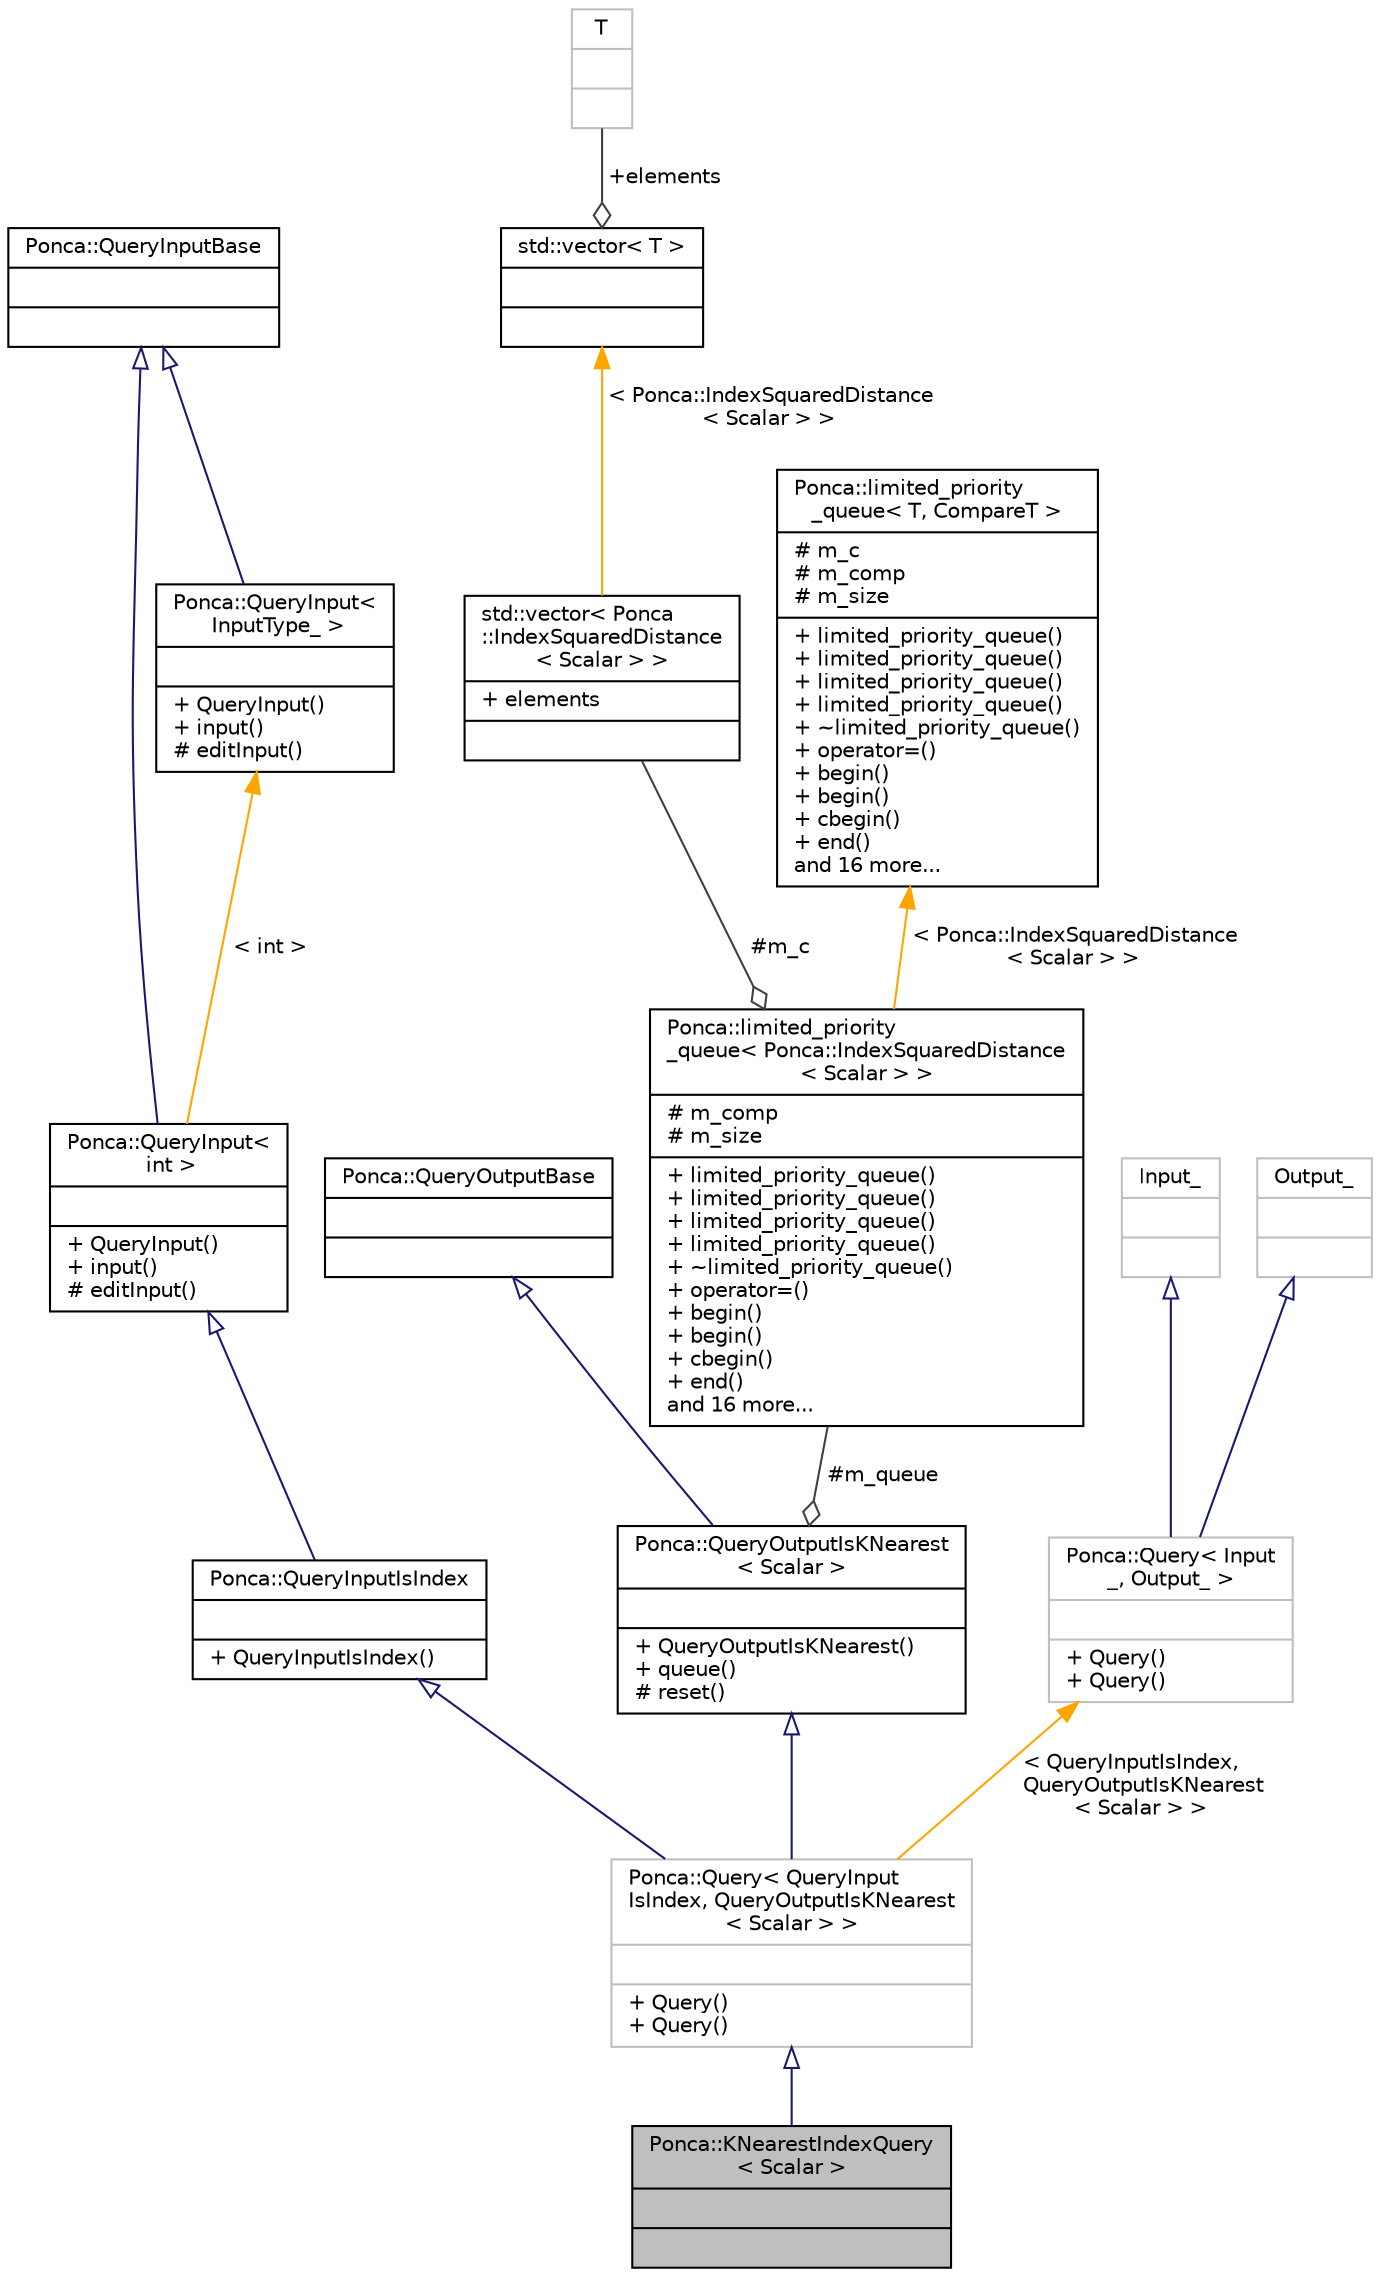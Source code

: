 digraph "Ponca::KNearestIndexQuery&lt; Scalar &gt;"
{
 // INTERACTIVE_SVG=YES
 // LATEX_PDF_SIZE
  bgcolor="transparent";
  edge [fontname="Helvetica",fontsize="10",labelfontname="Helvetica",labelfontsize="10"];
  node [fontname="Helvetica",fontsize="10",shape=record];
  Node1 [label="{Ponca::KNearestIndexQuery\l\< Scalar \>\n||}",height=0.2,width=0.4,color="black", fillcolor="grey75", style="filled", fontcolor="black",tooltip="Base Query class combining QueryInputIsIndex and QueryOutputIsKNearest."];
  Node2 -> Node1 [dir="back",color="midnightblue",fontsize="10",style="solid",arrowtail="onormal",fontname="Helvetica"];
  Node2 [label="{Ponca::Query\< QueryInput\lIsIndex, QueryOutputIsKNearest\l\< Scalar \> \>\n||+ Query()\l+ Query()\l}",height=0.2,width=0.4,color="grey75",URL="$group__spatialpartitioning.html",tooltip=" "];
  Node3 -> Node2 [dir="back",color="midnightblue",fontsize="10",style="solid",arrowtail="onormal",fontname="Helvetica"];
  Node3 [label="{Ponca::QueryInputIsIndex\n||+ QueryInputIsIndex()\l}",height=0.2,width=0.4,color="black",URL="$group__spatialpartitioning.html#structPonca_1_1QueryInputIsIndex",tooltip="Base class for queries storing points."];
  Node4 -> Node3 [dir="back",color="midnightblue",fontsize="10",style="solid",arrowtail="onormal",fontname="Helvetica"];
  Node4 [label="{Ponca::QueryInput\<\l int \>\n||+ QueryInput()\l+ input()\l# editInput()\l}",height=0.2,width=0.4,color="black",URL="$group__spatialpartitioning.html",tooltip=" "];
  Node5 -> Node4 [dir="back",color="midnightblue",fontsize="10",style="solid",arrowtail="onormal",fontname="Helvetica"];
  Node5 [label="{Ponca::QueryInputBase\n||}",height=0.2,width=0.4,color="black",URL="$group__spatialpartitioning.html#structPonca_1_1QueryInputBase",tooltip="Base class for queries input type."];
  Node6 -> Node4 [dir="back",color="orange",fontsize="10",style="solid",label=" \< int \>" ,fontname="Helvetica"];
  Node6 [label="{Ponca::QueryInput\<\l InputType_ \>\n||+ QueryInput()\l+ input()\l# editInput()\l}",height=0.2,width=0.4,color="black",URL="$group__spatialpartitioning.html#structPonca_1_1QueryInput",tooltip="Base class for typed queries input type."];
  Node5 -> Node6 [dir="back",color="midnightblue",fontsize="10",style="solid",arrowtail="onormal",fontname="Helvetica"];
  Node7 -> Node2 [dir="back",color="midnightblue",fontsize="10",style="solid",arrowtail="onormal",fontname="Helvetica"];
  Node7 [label="{Ponca::QueryOutputIsKNearest\l\< Scalar \>\n||+ QueryOutputIsKNearest()\l+ queue()\l# reset()\l}",height=0.2,width=0.4,color="black",URL="$group__spatialpartitioning.html#structPonca_1_1QueryOutputIsKNearest",tooltip="Base class for knearest queries."];
  Node8 -> Node7 [dir="back",color="midnightblue",fontsize="10",style="solid",arrowtail="onormal",fontname="Helvetica"];
  Node8 [label="{Ponca::QueryOutputBase\n||}",height=0.2,width=0.4,color="black",URL="$group__spatialpartitioning.html#structPonca_1_1QueryOutputBase",tooltip="Base class for queries output type."];
  Node9 -> Node7 [color="grey25",fontsize="10",style="solid",label=" #m_queue" ,arrowhead="odiamond",fontname="Helvetica"];
  Node9 [label="{Ponca::limited_priority\l_queue\< Ponca::IndexSquaredDistance\l\< Scalar \> \>\n|# m_comp\l# m_size\l|+ limited_priority_queue()\l+ limited_priority_queue()\l+ limited_priority_queue()\l+ limited_priority_queue()\l+ ~limited_priority_queue()\l+ operator=()\l+ begin()\l+ begin()\l+ cbegin()\l+ end()\land 16 more...\l}",height=0.2,width=0.4,color="black",URL="$group__common.html",tooltip=" "];
  Node10 -> Node9 [color="grey25",fontsize="10",style="solid",label=" #m_c" ,arrowhead="odiamond",fontname="Helvetica"];
  Node10 [label="{std::vector\< Ponca\l::IndexSquaredDistance\l\< Scalar \> \>\n|+ elements\l|}",height=0.2,width=0.4,color="black",tooltip=" "];
  Node11 -> Node10 [dir="back",color="orange",fontsize="10",style="solid",label=" \< Ponca::IndexSquaredDistance\l\< Scalar \> \>" ,fontname="Helvetica"];
  Node11 [label="{std::vector\< T \>\n||}",height=0.2,width=0.4,color="black",tooltip=" "];
  Node12 -> Node11 [color="grey25",fontsize="10",style="solid",label=" +elements" ,arrowhead="odiamond",fontname="Helvetica"];
  Node12 [label="{T\n||}",height=0.2,width=0.4,color="grey75",tooltip=" "];
  Node13 -> Node9 [dir="back",color="orange",fontsize="10",style="solid",label=" \< Ponca::IndexSquaredDistance\l\< Scalar \> \>" ,fontname="Helvetica"];
  Node13 [label="{Ponca::limited_priority\l_queue\< T, CompareT \>\n|# m_c\l# m_comp\l# m_size\l|+ limited_priority_queue()\l+ limited_priority_queue()\l+ limited_priority_queue()\l+ limited_priority_queue()\l+ ~limited_priority_queue()\l+ operator=()\l+ begin()\l+ begin()\l+ cbegin()\l+ end()\land 16 more...\l}",height=0.2,width=0.4,color="black",URL="$group__common.html#classPonca_1_1limited__priority__queue",tooltip="The limited_priority_queue class is similar to std::priority_queue but has a limited capacity and han..."];
  Node14 -> Node2 [dir="back",color="orange",fontsize="10",style="solid",label=" \< QueryInputIsIndex,\l QueryOutputIsKNearest\l\< Scalar \> \>" ,fontname="Helvetica"];
  Node14 [label="{Ponca::Query\< Input\l_, Output_ \>\n||+ Query()\l+ Query()\l}",height=0.2,width=0.4,color="grey75",URL="$group__spatialpartitioning.html#structPonca_1_1Query",tooltip=" "];
  Node15 -> Node14 [dir="back",color="midnightblue",fontsize="10",style="solid",arrowtail="onormal",fontname="Helvetica"];
  Node15 [label="{Input_\n||}",height=0.2,width=0.4,color="grey75",tooltip=" "];
  Node16 -> Node14 [dir="back",color="midnightblue",fontsize="10",style="solid",arrowtail="onormal",fontname="Helvetica"];
  Node16 [label="{Output_\n||}",height=0.2,width=0.4,color="grey75",tooltip=" "];
}
